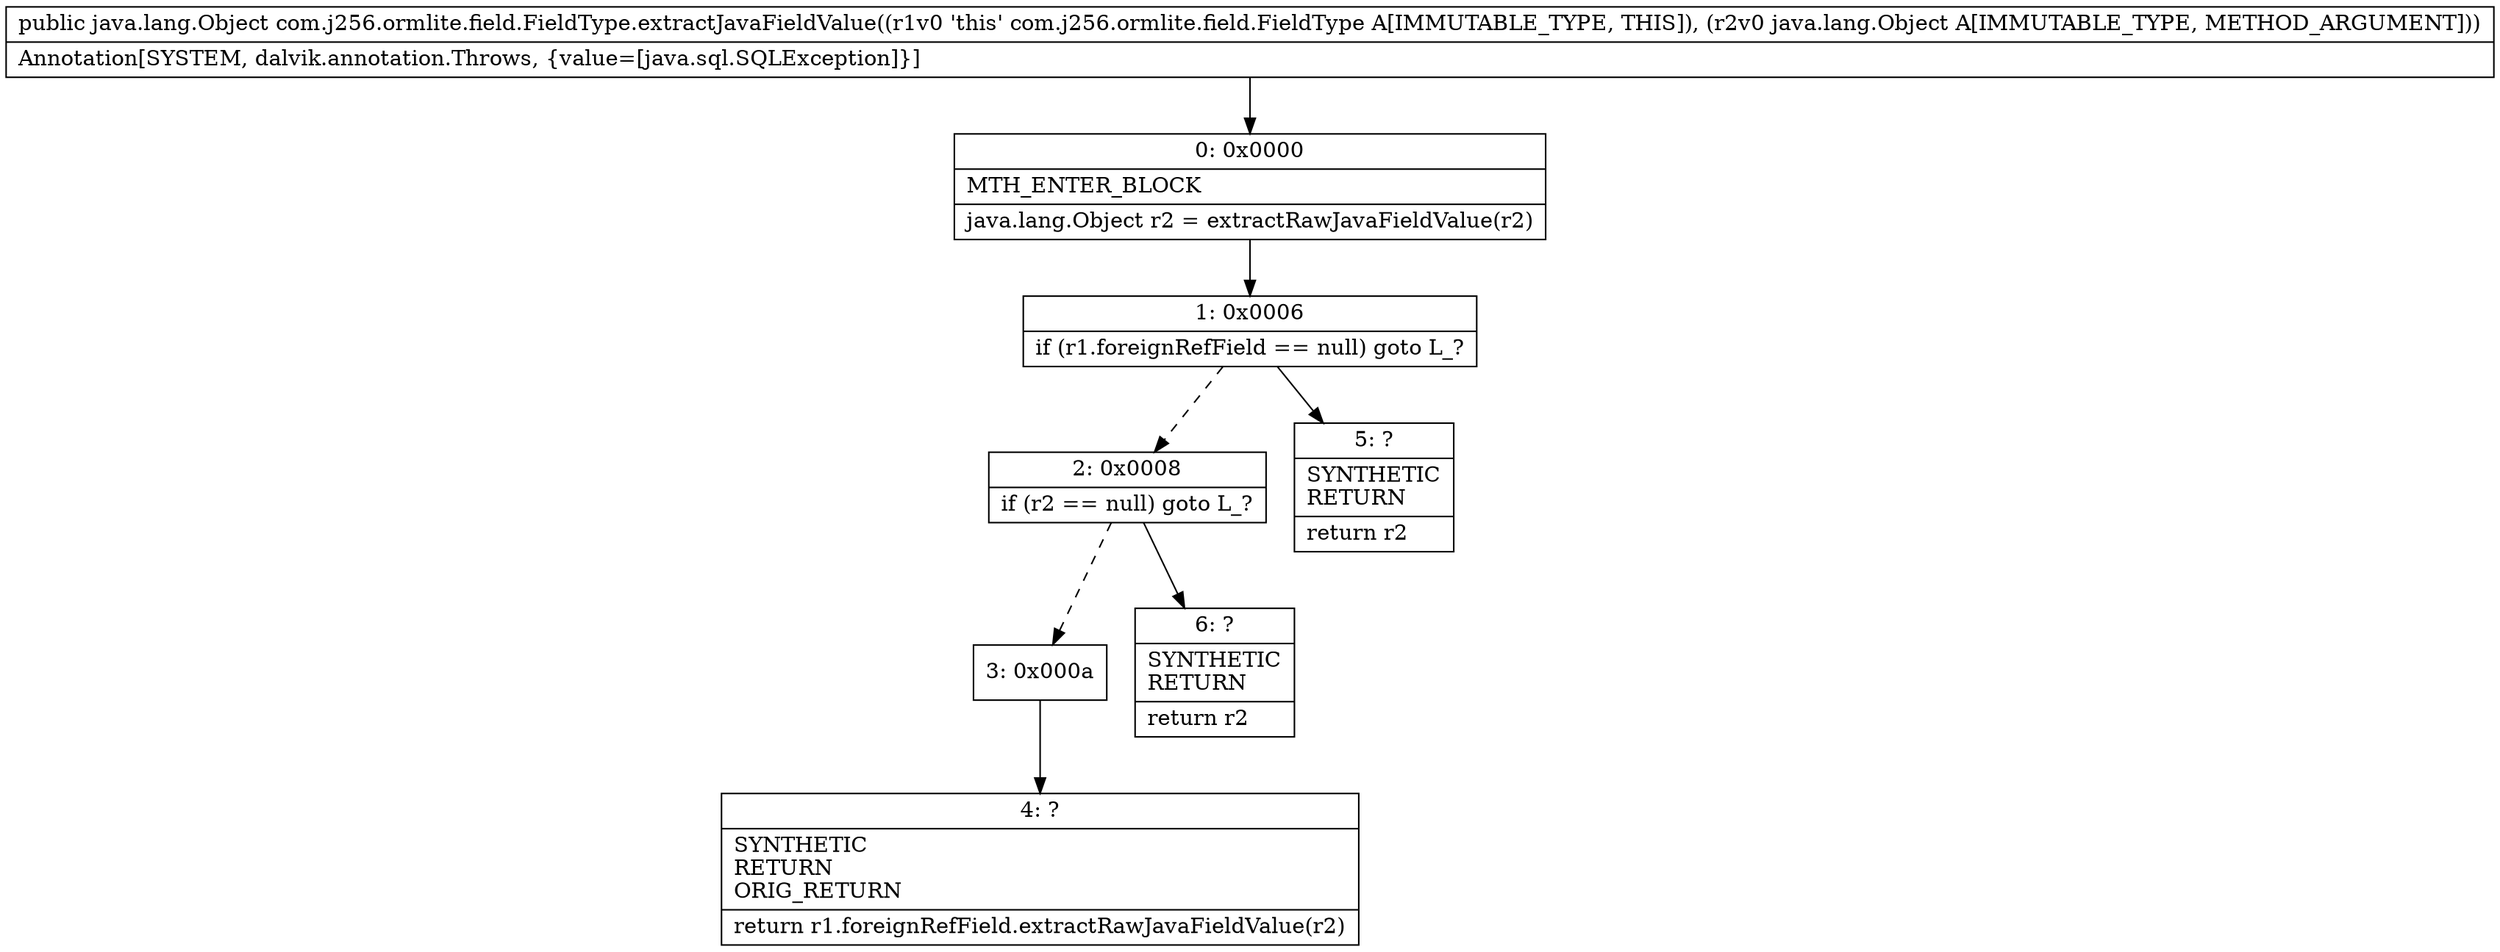 digraph "CFG forcom.j256.ormlite.field.FieldType.extractJavaFieldValue(Ljava\/lang\/Object;)Ljava\/lang\/Object;" {
Node_0 [shape=record,label="{0\:\ 0x0000|MTH_ENTER_BLOCK\l|java.lang.Object r2 = extractRawJavaFieldValue(r2)\l}"];
Node_1 [shape=record,label="{1\:\ 0x0006|if (r1.foreignRefField == null) goto L_?\l}"];
Node_2 [shape=record,label="{2\:\ 0x0008|if (r2 == null) goto L_?\l}"];
Node_3 [shape=record,label="{3\:\ 0x000a}"];
Node_4 [shape=record,label="{4\:\ ?|SYNTHETIC\lRETURN\lORIG_RETURN\l|return r1.foreignRefField.extractRawJavaFieldValue(r2)\l}"];
Node_5 [shape=record,label="{5\:\ ?|SYNTHETIC\lRETURN\l|return r2\l}"];
Node_6 [shape=record,label="{6\:\ ?|SYNTHETIC\lRETURN\l|return r2\l}"];
MethodNode[shape=record,label="{public java.lang.Object com.j256.ormlite.field.FieldType.extractJavaFieldValue((r1v0 'this' com.j256.ormlite.field.FieldType A[IMMUTABLE_TYPE, THIS]), (r2v0 java.lang.Object A[IMMUTABLE_TYPE, METHOD_ARGUMENT]))  | Annotation[SYSTEM, dalvik.annotation.Throws, \{value=[java.sql.SQLException]\}]\l}"];
MethodNode -> Node_0;
Node_0 -> Node_1;
Node_1 -> Node_2[style=dashed];
Node_1 -> Node_5;
Node_2 -> Node_3[style=dashed];
Node_2 -> Node_6;
Node_3 -> Node_4;
}

